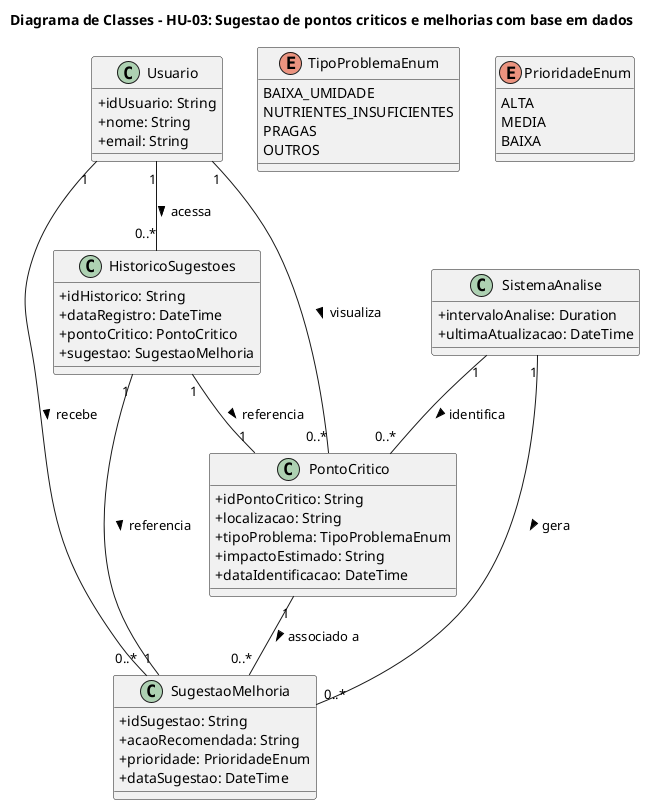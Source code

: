 @startuml
skinparam classAttributeIconSize 0
title Diagrama de Classes - HU-03: Sugestao de pontos criticos e melhorias com base em dados

class Usuario {
  +idUsuario: String
  +nome: String
  +email: String
}

class PontoCritico {
  +idPontoCritico: String
  +localizacao: String
  +tipoProblema: TipoProblemaEnum
  +impactoEstimado: String
  +dataIdentificacao: DateTime
}

class SugestaoMelhoria {
  +idSugestao: String
  +acaoRecomendada: String
  +prioridade: PrioridadeEnum
  +dataSugestao: DateTime
}

enum TipoProblemaEnum {
  BAIXA_UMIDADE
  NUTRIENTES_INSUFICIENTES
  PRAGAS
  OUTROS
}

enum PrioridadeEnum {
  ALTA
  MEDIA
  BAIXA
}

class SistemaAnalise {
  +intervaloAnalise: Duration
  +ultimaAtualizacao: DateTime
}

class HistoricoSugestoes {
  +idHistorico: String
  +dataRegistro: DateTime
  +pontoCritico: PontoCritico
  +sugestao: SugestaoMelhoria
}

' Associações
Usuario "1" -- "0..*" PontoCritico : visualiza >
Usuario "1" -- "0..*" SugestaoMelhoria : recebe >
Usuario "1" -- "0..*" HistoricoSugestoes : acessa >
SistemaAnalise "1" -- "0..*" PontoCritico : identifica >
SistemaAnalise "1" -- "0..*" SugestaoMelhoria : gera >
PontoCritico "1" -- "0..*" SugestaoMelhoria : associado a >
HistoricoSugestoes "1" -- "1" PontoCritico : referencia >
HistoricoSugestoes "1" -- "1" SugestaoMelhoria : referencia >

@enduml